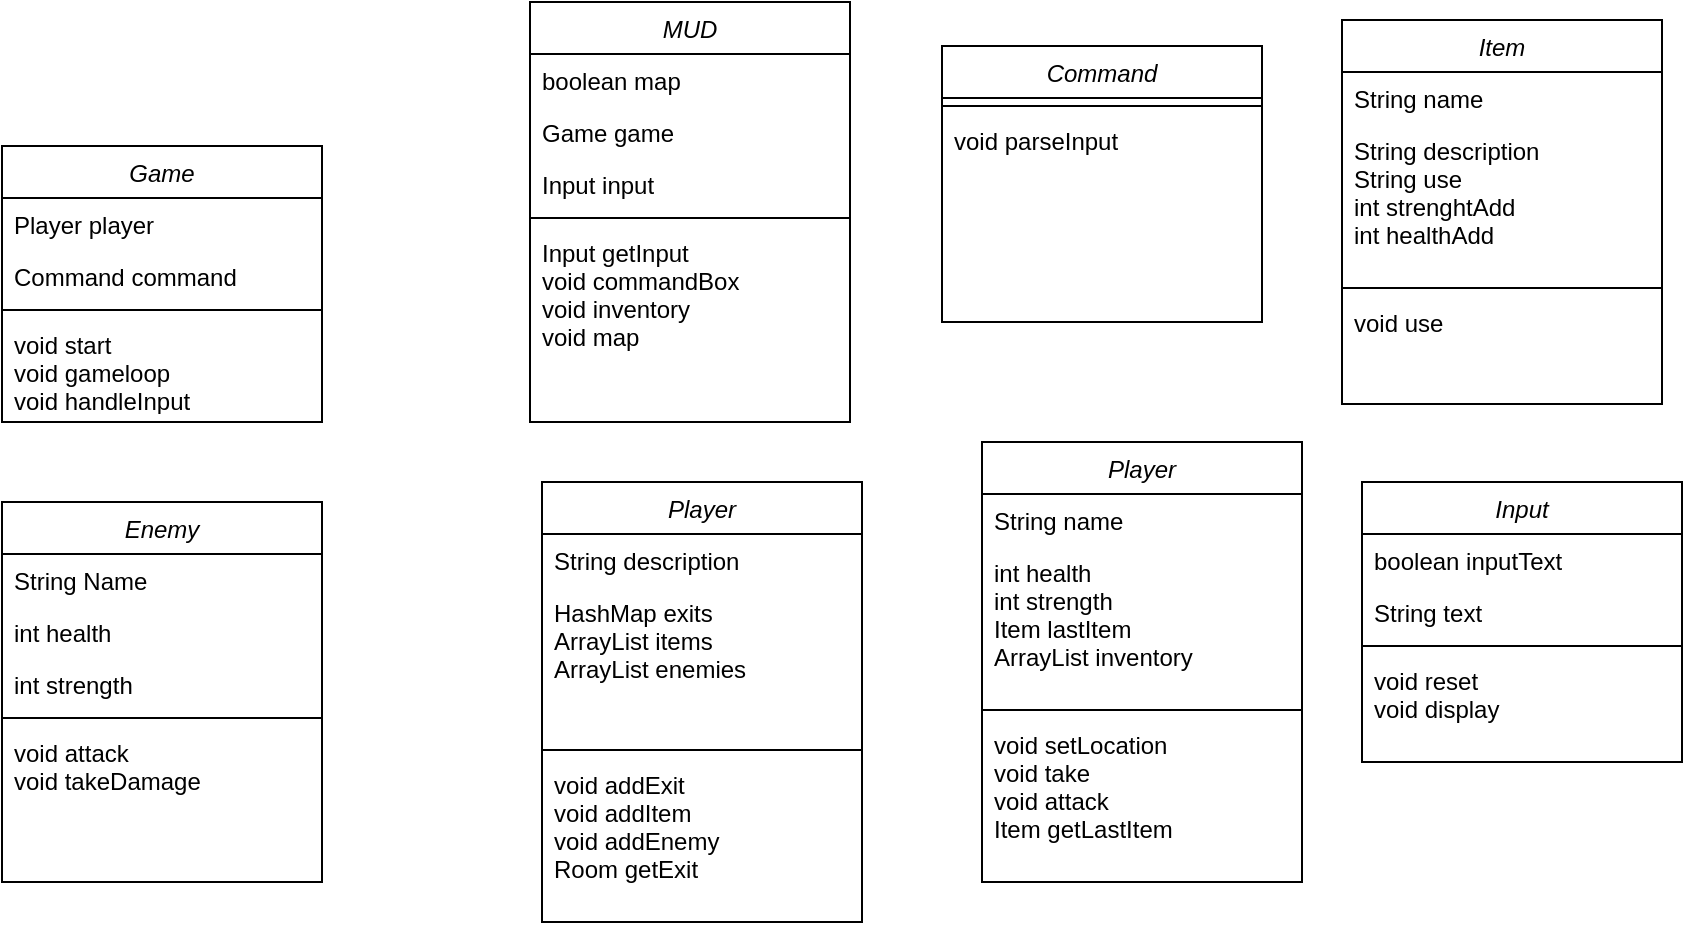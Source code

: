 <mxfile version="28.2.5">
  <diagram id="C5RBs43oDa-KdzZeNtuy" name="Page-1">
    <mxGraphModel dx="1042" dy="562" grid="1" gridSize="10" guides="1" tooltips="1" connect="1" arrows="1" fold="1" page="1" pageScale="1" pageWidth="827" pageHeight="1169" math="0" shadow="0">
      <root>
        <mxCell id="WIyWlLk6GJQsqaUBKTNV-0" />
        <mxCell id="WIyWlLk6GJQsqaUBKTNV-1" parent="WIyWlLk6GJQsqaUBKTNV-0" />
        <mxCell id="zkfFHV4jXpPFQw0GAbJ--0" value="MUD" style="swimlane;fontStyle=2;align=center;verticalAlign=top;childLayout=stackLayout;horizontal=1;startSize=26;horizontalStack=0;resizeParent=1;resizeLast=0;collapsible=1;marginBottom=0;rounded=0;shadow=0;strokeWidth=1;" parent="WIyWlLk6GJQsqaUBKTNV-1" vertex="1">
          <mxGeometry x="334" y="20" width="160" height="210" as="geometry">
            <mxRectangle x="230" y="140" width="160" height="26" as="alternateBounds" />
          </mxGeometry>
        </mxCell>
        <mxCell id="zkfFHV4jXpPFQw0GAbJ--1" value="boolean map" style="text;align=left;verticalAlign=top;spacingLeft=4;spacingRight=4;overflow=hidden;rotatable=0;points=[[0,0.5],[1,0.5]];portConstraint=eastwest;" parent="zkfFHV4jXpPFQw0GAbJ--0" vertex="1">
          <mxGeometry y="26" width="160" height="26" as="geometry" />
        </mxCell>
        <mxCell id="zkfFHV4jXpPFQw0GAbJ--2" value="Game game" style="text;align=left;verticalAlign=top;spacingLeft=4;spacingRight=4;overflow=hidden;rotatable=0;points=[[0,0.5],[1,0.5]];portConstraint=eastwest;rounded=0;shadow=0;html=0;" parent="zkfFHV4jXpPFQw0GAbJ--0" vertex="1">
          <mxGeometry y="52" width="160" height="26" as="geometry" />
        </mxCell>
        <mxCell id="zkfFHV4jXpPFQw0GAbJ--3" value="Input input" style="text;align=left;verticalAlign=top;spacingLeft=4;spacingRight=4;overflow=hidden;rotatable=0;points=[[0,0.5],[1,0.5]];portConstraint=eastwest;rounded=0;shadow=0;html=0;" parent="zkfFHV4jXpPFQw0GAbJ--0" vertex="1">
          <mxGeometry y="78" width="160" height="26" as="geometry" />
        </mxCell>
        <mxCell id="zkfFHV4jXpPFQw0GAbJ--4" value="" style="line;html=1;strokeWidth=1;align=left;verticalAlign=middle;spacingTop=-1;spacingLeft=3;spacingRight=3;rotatable=0;labelPosition=right;points=[];portConstraint=eastwest;" parent="zkfFHV4jXpPFQw0GAbJ--0" vertex="1">
          <mxGeometry y="104" width="160" height="8" as="geometry" />
        </mxCell>
        <mxCell id="zkfFHV4jXpPFQw0GAbJ--5" value="Input getInput&#xa;void commandBox&#xa;void inventory&#xa;void map" style="text;align=left;verticalAlign=top;spacingLeft=4;spacingRight=4;overflow=hidden;rotatable=0;points=[[0,0.5],[1,0.5]];portConstraint=eastwest;" parent="zkfFHV4jXpPFQw0GAbJ--0" vertex="1">
          <mxGeometry y="112" width="160" height="98" as="geometry" />
        </mxCell>
        <mxCell id="bziNgV5KI9y2FiUN9CQD-1" value="Command" style="swimlane;fontStyle=2;align=center;verticalAlign=top;childLayout=stackLayout;horizontal=1;startSize=26;horizontalStack=0;resizeParent=1;resizeLast=0;collapsible=1;marginBottom=0;rounded=0;shadow=0;strokeWidth=1;" vertex="1" parent="WIyWlLk6GJQsqaUBKTNV-1">
          <mxGeometry x="540" y="42" width="160" height="138" as="geometry">
            <mxRectangle x="230" y="140" width="160" height="26" as="alternateBounds" />
          </mxGeometry>
        </mxCell>
        <mxCell id="bziNgV5KI9y2FiUN9CQD-5" value="" style="line;html=1;strokeWidth=1;align=left;verticalAlign=middle;spacingTop=-1;spacingLeft=3;spacingRight=3;rotatable=0;labelPosition=right;points=[];portConstraint=eastwest;" vertex="1" parent="bziNgV5KI9y2FiUN9CQD-1">
          <mxGeometry y="26" width="160" height="8" as="geometry" />
        </mxCell>
        <mxCell id="bziNgV5KI9y2FiUN9CQD-6" value="void parseInput" style="text;align=left;verticalAlign=top;spacingLeft=4;spacingRight=4;overflow=hidden;rotatable=0;points=[[0,0.5],[1,0.5]];portConstraint=eastwest;" vertex="1" parent="bziNgV5KI9y2FiUN9CQD-1">
          <mxGeometry y="34" width="160" height="26" as="geometry" />
        </mxCell>
        <mxCell id="bziNgV5KI9y2FiUN9CQD-7" value="Input" style="swimlane;fontStyle=2;align=center;verticalAlign=top;childLayout=stackLayout;horizontal=1;startSize=26;horizontalStack=0;resizeParent=1;resizeLast=0;collapsible=1;marginBottom=0;rounded=0;shadow=0;strokeWidth=1;" vertex="1" parent="WIyWlLk6GJQsqaUBKTNV-1">
          <mxGeometry x="750" y="260" width="160" height="140" as="geometry">
            <mxRectangle x="230" y="140" width="160" height="26" as="alternateBounds" />
          </mxGeometry>
        </mxCell>
        <mxCell id="bziNgV5KI9y2FiUN9CQD-8" value="boolean inputText" style="text;align=left;verticalAlign=top;spacingLeft=4;spacingRight=4;overflow=hidden;rotatable=0;points=[[0,0.5],[1,0.5]];portConstraint=eastwest;" vertex="1" parent="bziNgV5KI9y2FiUN9CQD-7">
          <mxGeometry y="26" width="160" height="26" as="geometry" />
        </mxCell>
        <mxCell id="bziNgV5KI9y2FiUN9CQD-9" value="String text" style="text;align=left;verticalAlign=top;spacingLeft=4;spacingRight=4;overflow=hidden;rotatable=0;points=[[0,0.5],[1,0.5]];portConstraint=eastwest;rounded=0;shadow=0;html=0;" vertex="1" parent="bziNgV5KI9y2FiUN9CQD-7">
          <mxGeometry y="52" width="160" height="26" as="geometry" />
        </mxCell>
        <mxCell id="bziNgV5KI9y2FiUN9CQD-11" value="" style="line;html=1;strokeWidth=1;align=left;verticalAlign=middle;spacingTop=-1;spacingLeft=3;spacingRight=3;rotatable=0;labelPosition=right;points=[];portConstraint=eastwest;" vertex="1" parent="bziNgV5KI9y2FiUN9CQD-7">
          <mxGeometry y="78" width="160" height="8" as="geometry" />
        </mxCell>
        <mxCell id="bziNgV5KI9y2FiUN9CQD-12" value="void reset&#xa;void display" style="text;align=left;verticalAlign=top;spacingLeft=4;spacingRight=4;overflow=hidden;rotatable=0;points=[[0,0.5],[1,0.5]];portConstraint=eastwest;" vertex="1" parent="bziNgV5KI9y2FiUN9CQD-7">
          <mxGeometry y="86" width="160" height="54" as="geometry" />
        </mxCell>
        <mxCell id="bziNgV5KI9y2FiUN9CQD-13" value="Game" style="swimlane;fontStyle=2;align=center;verticalAlign=top;childLayout=stackLayout;horizontal=1;startSize=26;horizontalStack=0;resizeParent=1;resizeLast=0;collapsible=1;marginBottom=0;rounded=0;shadow=0;strokeWidth=1;" vertex="1" parent="WIyWlLk6GJQsqaUBKTNV-1">
          <mxGeometry x="70" y="92" width="160" height="138" as="geometry">
            <mxRectangle x="230" y="140" width="160" height="26" as="alternateBounds" />
          </mxGeometry>
        </mxCell>
        <mxCell id="bziNgV5KI9y2FiUN9CQD-14" value="Player player" style="text;align=left;verticalAlign=top;spacingLeft=4;spacingRight=4;overflow=hidden;rotatable=0;points=[[0,0.5],[1,0.5]];portConstraint=eastwest;" vertex="1" parent="bziNgV5KI9y2FiUN9CQD-13">
          <mxGeometry y="26" width="160" height="26" as="geometry" />
        </mxCell>
        <mxCell id="bziNgV5KI9y2FiUN9CQD-15" value="Command command" style="text;align=left;verticalAlign=top;spacingLeft=4;spacingRight=4;overflow=hidden;rotatable=0;points=[[0,0.5],[1,0.5]];portConstraint=eastwest;rounded=0;shadow=0;html=0;" vertex="1" parent="bziNgV5KI9y2FiUN9CQD-13">
          <mxGeometry y="52" width="160" height="26" as="geometry" />
        </mxCell>
        <mxCell id="bziNgV5KI9y2FiUN9CQD-17" value="" style="line;html=1;strokeWidth=1;align=left;verticalAlign=middle;spacingTop=-1;spacingLeft=3;spacingRight=3;rotatable=0;labelPosition=right;points=[];portConstraint=eastwest;" vertex="1" parent="bziNgV5KI9y2FiUN9CQD-13">
          <mxGeometry y="78" width="160" height="8" as="geometry" />
        </mxCell>
        <mxCell id="bziNgV5KI9y2FiUN9CQD-18" value="void start&#xa;void gameloop&#xa;void handleInput" style="text;align=left;verticalAlign=top;spacingLeft=4;spacingRight=4;overflow=hidden;rotatable=0;points=[[0,0.5],[1,0.5]];portConstraint=eastwest;" vertex="1" parent="bziNgV5KI9y2FiUN9CQD-13">
          <mxGeometry y="86" width="160" height="44" as="geometry" />
        </mxCell>
        <mxCell id="bziNgV5KI9y2FiUN9CQD-19" value="Enemy" style="swimlane;fontStyle=2;align=center;verticalAlign=top;childLayout=stackLayout;horizontal=1;startSize=26;horizontalStack=0;resizeParent=1;resizeLast=0;collapsible=1;marginBottom=0;rounded=0;shadow=0;strokeWidth=1;" vertex="1" parent="WIyWlLk6GJQsqaUBKTNV-1">
          <mxGeometry x="70" y="270" width="160" height="190" as="geometry">
            <mxRectangle x="230" y="140" width="160" height="26" as="alternateBounds" />
          </mxGeometry>
        </mxCell>
        <mxCell id="bziNgV5KI9y2FiUN9CQD-20" value="String Name" style="text;align=left;verticalAlign=top;spacingLeft=4;spacingRight=4;overflow=hidden;rotatable=0;points=[[0,0.5],[1,0.5]];portConstraint=eastwest;" vertex="1" parent="bziNgV5KI9y2FiUN9CQD-19">
          <mxGeometry y="26" width="160" height="26" as="geometry" />
        </mxCell>
        <mxCell id="bziNgV5KI9y2FiUN9CQD-21" value="int health" style="text;align=left;verticalAlign=top;spacingLeft=4;spacingRight=4;overflow=hidden;rotatable=0;points=[[0,0.5],[1,0.5]];portConstraint=eastwest;rounded=0;shadow=0;html=0;" vertex="1" parent="bziNgV5KI9y2FiUN9CQD-19">
          <mxGeometry y="52" width="160" height="26" as="geometry" />
        </mxCell>
        <mxCell id="bziNgV5KI9y2FiUN9CQD-22" value="int strength" style="text;align=left;verticalAlign=top;spacingLeft=4;spacingRight=4;overflow=hidden;rotatable=0;points=[[0,0.5],[1,0.5]];portConstraint=eastwest;rounded=0;shadow=0;html=0;" vertex="1" parent="bziNgV5KI9y2FiUN9CQD-19">
          <mxGeometry y="78" width="160" height="26" as="geometry" />
        </mxCell>
        <mxCell id="bziNgV5KI9y2FiUN9CQD-23" value="" style="line;html=1;strokeWidth=1;align=left;verticalAlign=middle;spacingTop=-1;spacingLeft=3;spacingRight=3;rotatable=0;labelPosition=right;points=[];portConstraint=eastwest;" vertex="1" parent="bziNgV5KI9y2FiUN9CQD-19">
          <mxGeometry y="104" width="160" height="8" as="geometry" />
        </mxCell>
        <mxCell id="bziNgV5KI9y2FiUN9CQD-24" value="void attack&#xa;void takeDamage" style="text;align=left;verticalAlign=top;spacingLeft=4;spacingRight=4;overflow=hidden;rotatable=0;points=[[0,0.5],[1,0.5]];portConstraint=eastwest;" vertex="1" parent="bziNgV5KI9y2FiUN9CQD-19">
          <mxGeometry y="112" width="160" height="78" as="geometry" />
        </mxCell>
        <mxCell id="bziNgV5KI9y2FiUN9CQD-27" value="Item" style="swimlane;fontStyle=2;align=center;verticalAlign=top;childLayout=stackLayout;horizontal=1;startSize=26;horizontalStack=0;resizeParent=1;resizeLast=0;collapsible=1;marginBottom=0;rounded=0;shadow=0;strokeWidth=1;" vertex="1" parent="WIyWlLk6GJQsqaUBKTNV-1">
          <mxGeometry x="740" y="29" width="160" height="192" as="geometry">
            <mxRectangle x="230" y="140" width="160" height="26" as="alternateBounds" />
          </mxGeometry>
        </mxCell>
        <mxCell id="bziNgV5KI9y2FiUN9CQD-28" value="String name" style="text;align=left;verticalAlign=top;spacingLeft=4;spacingRight=4;overflow=hidden;rotatable=0;points=[[0,0.5],[1,0.5]];portConstraint=eastwest;" vertex="1" parent="bziNgV5KI9y2FiUN9CQD-27">
          <mxGeometry y="26" width="160" height="26" as="geometry" />
        </mxCell>
        <mxCell id="bziNgV5KI9y2FiUN9CQD-29" value="String description&#xa;String use&#xa;int strenghtAdd&#xa;int healthAdd" style="text;align=left;verticalAlign=top;spacingLeft=4;spacingRight=4;overflow=hidden;rotatable=0;points=[[0,0.5],[1,0.5]];portConstraint=eastwest;rounded=0;shadow=0;html=0;" vertex="1" parent="bziNgV5KI9y2FiUN9CQD-27">
          <mxGeometry y="52" width="160" height="78" as="geometry" />
        </mxCell>
        <mxCell id="bziNgV5KI9y2FiUN9CQD-30" value="" style="line;html=1;strokeWidth=1;align=left;verticalAlign=middle;spacingTop=-1;spacingLeft=3;spacingRight=3;rotatable=0;labelPosition=right;points=[];portConstraint=eastwest;" vertex="1" parent="bziNgV5KI9y2FiUN9CQD-27">
          <mxGeometry y="130" width="160" height="8" as="geometry" />
        </mxCell>
        <mxCell id="bziNgV5KI9y2FiUN9CQD-31" value="void use" style="text;align=left;verticalAlign=top;spacingLeft=4;spacingRight=4;overflow=hidden;rotatable=0;points=[[0,0.5],[1,0.5]];portConstraint=eastwest;" vertex="1" parent="bziNgV5KI9y2FiUN9CQD-27">
          <mxGeometry y="138" width="160" height="54" as="geometry" />
        </mxCell>
        <mxCell id="bziNgV5KI9y2FiUN9CQD-32" value="Player" style="swimlane;fontStyle=2;align=center;verticalAlign=top;childLayout=stackLayout;horizontal=1;startSize=26;horizontalStack=0;resizeParent=1;resizeLast=0;collapsible=1;marginBottom=0;rounded=0;shadow=0;strokeWidth=1;" vertex="1" parent="WIyWlLk6GJQsqaUBKTNV-1">
          <mxGeometry x="560" y="240" width="160" height="220" as="geometry">
            <mxRectangle x="230" y="140" width="160" height="26" as="alternateBounds" />
          </mxGeometry>
        </mxCell>
        <mxCell id="bziNgV5KI9y2FiUN9CQD-33" value="String name" style="text;align=left;verticalAlign=top;spacingLeft=4;spacingRight=4;overflow=hidden;rotatable=0;points=[[0,0.5],[1,0.5]];portConstraint=eastwest;" vertex="1" parent="bziNgV5KI9y2FiUN9CQD-32">
          <mxGeometry y="26" width="160" height="26" as="geometry" />
        </mxCell>
        <mxCell id="bziNgV5KI9y2FiUN9CQD-34" value="int health&#xa;int strength&#xa;Item lastItem&#xa;ArrayList inventory" style="text;align=left;verticalAlign=top;spacingLeft=4;spacingRight=4;overflow=hidden;rotatable=0;points=[[0,0.5],[1,0.5]];portConstraint=eastwest;rounded=0;shadow=0;html=0;" vertex="1" parent="bziNgV5KI9y2FiUN9CQD-32">
          <mxGeometry y="52" width="160" height="78" as="geometry" />
        </mxCell>
        <mxCell id="bziNgV5KI9y2FiUN9CQD-35" value="" style="line;html=1;strokeWidth=1;align=left;verticalAlign=middle;spacingTop=-1;spacingLeft=3;spacingRight=3;rotatable=0;labelPosition=right;points=[];portConstraint=eastwest;" vertex="1" parent="bziNgV5KI9y2FiUN9CQD-32">
          <mxGeometry y="130" width="160" height="8" as="geometry" />
        </mxCell>
        <mxCell id="bziNgV5KI9y2FiUN9CQD-36" value="void setLocation&#xa;void take&#xa;void attack&#xa;Item getLastItem" style="text;align=left;verticalAlign=top;spacingLeft=4;spacingRight=4;overflow=hidden;rotatable=0;points=[[0,0.5],[1,0.5]];portConstraint=eastwest;" vertex="1" parent="bziNgV5KI9y2FiUN9CQD-32">
          <mxGeometry y="138" width="160" height="72" as="geometry" />
        </mxCell>
        <mxCell id="bziNgV5KI9y2FiUN9CQD-37" value="Player" style="swimlane;fontStyle=2;align=center;verticalAlign=top;childLayout=stackLayout;horizontal=1;startSize=26;horizontalStack=0;resizeParent=1;resizeLast=0;collapsible=1;marginBottom=0;rounded=0;shadow=0;strokeWidth=1;" vertex="1" parent="WIyWlLk6GJQsqaUBKTNV-1">
          <mxGeometry x="340" y="260" width="160" height="220" as="geometry">
            <mxRectangle x="230" y="140" width="160" height="26" as="alternateBounds" />
          </mxGeometry>
        </mxCell>
        <mxCell id="bziNgV5KI9y2FiUN9CQD-38" value="String description" style="text;align=left;verticalAlign=top;spacingLeft=4;spacingRight=4;overflow=hidden;rotatable=0;points=[[0,0.5],[1,0.5]];portConstraint=eastwest;" vertex="1" parent="bziNgV5KI9y2FiUN9CQD-37">
          <mxGeometry y="26" width="160" height="26" as="geometry" />
        </mxCell>
        <mxCell id="bziNgV5KI9y2FiUN9CQD-39" value="HashMap exits&#xa;ArrayList items&#xa;ArrayList enemies   " style="text;align=left;verticalAlign=top;spacingLeft=4;spacingRight=4;overflow=hidden;rotatable=0;points=[[0,0.5],[1,0.5]];portConstraint=eastwest;rounded=0;shadow=0;html=0;" vertex="1" parent="bziNgV5KI9y2FiUN9CQD-37">
          <mxGeometry y="52" width="160" height="78" as="geometry" />
        </mxCell>
        <mxCell id="bziNgV5KI9y2FiUN9CQD-40" value="" style="line;html=1;strokeWidth=1;align=left;verticalAlign=middle;spacingTop=-1;spacingLeft=3;spacingRight=3;rotatable=0;labelPosition=right;points=[];portConstraint=eastwest;" vertex="1" parent="bziNgV5KI9y2FiUN9CQD-37">
          <mxGeometry y="130" width="160" height="8" as="geometry" />
        </mxCell>
        <mxCell id="bziNgV5KI9y2FiUN9CQD-41" value="void addExit&#xa;void addItem&#xa;void addEnemy&#xa;Room getExit" style="text;align=left;verticalAlign=top;spacingLeft=4;spacingRight=4;overflow=hidden;rotatable=0;points=[[0,0.5],[1,0.5]];portConstraint=eastwest;" vertex="1" parent="bziNgV5KI9y2FiUN9CQD-37">
          <mxGeometry y="138" width="160" height="72" as="geometry" />
        </mxCell>
      </root>
    </mxGraphModel>
  </diagram>
</mxfile>

